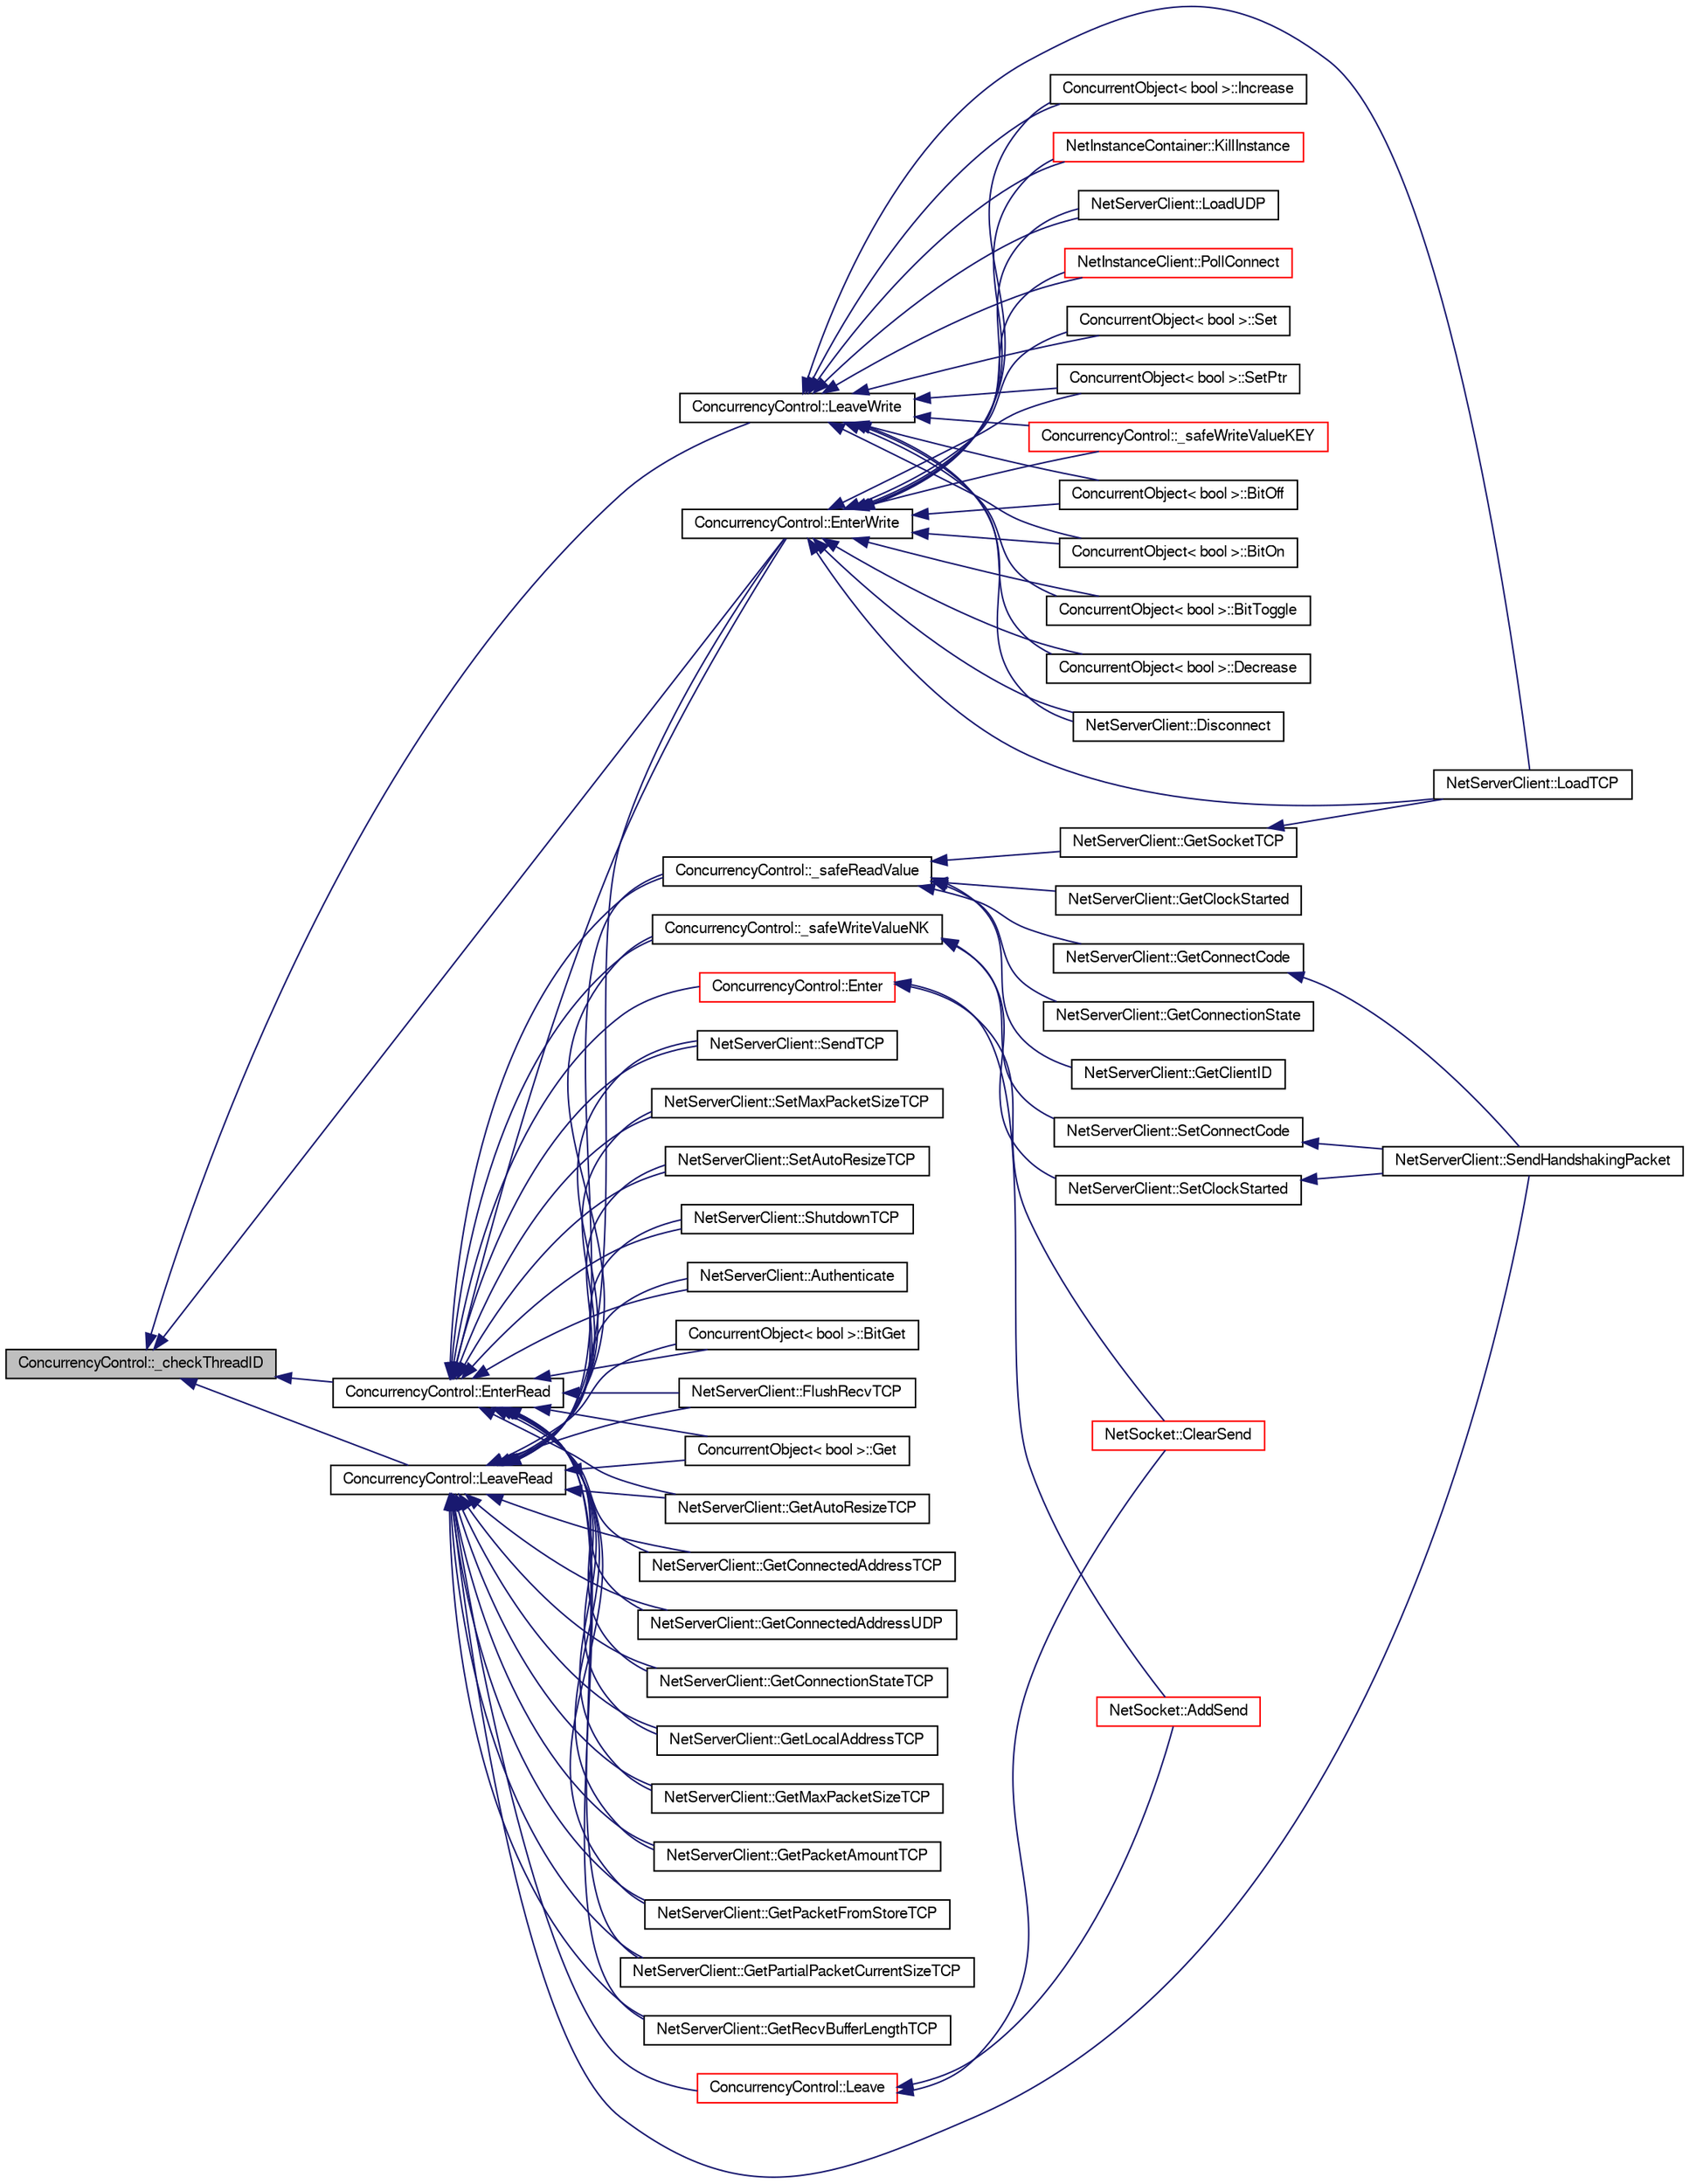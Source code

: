 digraph G
{
  edge [fontname="FreeSans",fontsize="10",labelfontname="FreeSans",labelfontsize="10"];
  node [fontname="FreeSans",fontsize="10",shape=record];
  rankdir=LR;
  Node1 [label="ConcurrencyControl::_checkThreadID",height=0.2,width=0.4,color="black", fillcolor="grey75", style="filled" fontcolor="black"];
  Node1 -> Node2 [dir=back,color="midnightblue",fontsize="10",style="solid",fontname="FreeSans"];
  Node2 [label="ConcurrencyControl::EnterRead",height=0.2,width=0.4,color="black", fillcolor="white", style="filled",URL="$class_concurrency_control.html#abe8b564fe7bc17347992097100ea9221"];
  Node2 -> Node3 [dir=back,color="midnightblue",fontsize="10",style="solid",fontname="FreeSans"];
  Node3 [label="ConcurrencyControl::_safeReadValue",height=0.2,width=0.4,color="black", fillcolor="white", style="filled",URL="$class_concurrency_control.html#aea8cce89075501d15fcd82c5cbf2d0f2"];
  Node3 -> Node4 [dir=back,color="midnightblue",fontsize="10",style="solid",fontname="FreeSans"];
  Node4 [label="NetServerClient::GetClientID",height=0.2,width=0.4,color="black", fillcolor="white", style="filled",URL="$class_net_server_client.html#af2e208a28992d47be4ffd012a99a504c"];
  Node3 -> Node5 [dir=back,color="midnightblue",fontsize="10",style="solid",fontname="FreeSans"];
  Node5 [label="NetServerClient::GetClockStarted",height=0.2,width=0.4,color="black", fillcolor="white", style="filled",URL="$class_net_server_client.html#ae3a112d1405446883b05c35da77017b4"];
  Node3 -> Node6 [dir=back,color="midnightblue",fontsize="10",style="solid",fontname="FreeSans"];
  Node6 [label="NetServerClient::GetConnectCode",height=0.2,width=0.4,color="black", fillcolor="white", style="filled",URL="$class_net_server_client.html#aeab5ec1683f5520b223af80e8479eadf"];
  Node6 -> Node7 [dir=back,color="midnightblue",fontsize="10",style="solid",fontname="FreeSans"];
  Node7 [label="NetServerClient::SendHandshakingPacket",height=0.2,width=0.4,color="black", fillcolor="white", style="filled",URL="$class_net_server_client.html#a3421b76c89bf79a2f8d6c9b7225aac45"];
  Node3 -> Node8 [dir=back,color="midnightblue",fontsize="10",style="solid",fontname="FreeSans"];
  Node8 [label="NetServerClient::GetConnectionState",height=0.2,width=0.4,color="black", fillcolor="white", style="filled",URL="$class_net_server_client.html#a290d2c06ef645d0360d1988c2cbce05d"];
  Node3 -> Node9 [dir=back,color="midnightblue",fontsize="10",style="solid",fontname="FreeSans"];
  Node9 [label="NetServerClient::GetSocketTCP",height=0.2,width=0.4,color="black", fillcolor="white", style="filled",URL="$class_net_server_client.html#a82abb7778608cf71cebe4f7d40c22a81"];
  Node9 -> Node10 [dir=back,color="midnightblue",fontsize="10",style="solid",fontname="FreeSans"];
  Node10 [label="NetServerClient::LoadTCP",height=0.2,width=0.4,color="black", fillcolor="white", style="filled",URL="$class_net_server_client.html#a5aaa25f40f4855a58754e916b6938618"];
  Node2 -> Node11 [dir=back,color="midnightblue",fontsize="10",style="solid",fontname="FreeSans"];
  Node11 [label="ConcurrencyControl::_safeWriteValueNK",height=0.2,width=0.4,color="black", fillcolor="white", style="filled",URL="$class_concurrency_control.html#a1aa0b57995a4b0fe3699f366d6fb89aa"];
  Node11 -> Node12 [dir=back,color="midnightblue",fontsize="10",style="solid",fontname="FreeSans"];
  Node12 [label="NetServerClient::SetClockStarted",height=0.2,width=0.4,color="black", fillcolor="white", style="filled",URL="$class_net_server_client.html#acab6215e11323f920e2d2aef409eab8c"];
  Node12 -> Node7 [dir=back,color="midnightblue",fontsize="10",style="solid",fontname="FreeSans"];
  Node11 -> Node13 [dir=back,color="midnightblue",fontsize="10",style="solid",fontname="FreeSans"];
  Node13 [label="NetServerClient::SetConnectCode",height=0.2,width=0.4,color="black", fillcolor="white", style="filled",URL="$class_net_server_client.html#aeb235f576e87ca64ac65f864b2290c69"];
  Node13 -> Node7 [dir=back,color="midnightblue",fontsize="10",style="solid",fontname="FreeSans"];
  Node2 -> Node14 [dir=back,color="midnightblue",fontsize="10",style="solid",fontname="FreeSans"];
  Node14 [label="NetServerClient::Authenticate",height=0.2,width=0.4,color="black", fillcolor="white", style="filled",URL="$class_net_server_client.html#a5158d698d26f27b37a2a831bc7d014f1"];
  Node2 -> Node15 [dir=back,color="midnightblue",fontsize="10",style="solid",fontname="FreeSans"];
  Node15 [label="ConcurrentObject\< bool \>::BitGet",height=0.2,width=0.4,color="black", fillcolor="white", style="filled",URL="$class_concurrent_object.html#af8eebcf4aa4267fa7f6d9b5f2e6d7aa5"];
  Node2 -> Node16 [dir=back,color="midnightblue",fontsize="10",style="solid",fontname="FreeSans"];
  Node16 [label="ConcurrencyControl::Enter",height=0.2,width=0.4,color="red", fillcolor="white", style="filled",URL="$class_concurrency_control.html#a65764399274f1fbf8240e197ce7bcac9"];
  Node16 -> Node17 [dir=back,color="midnightblue",fontsize="10",style="solid",fontname="FreeSans"];
  Node17 [label="NetSocket::AddSend",height=0.2,width=0.4,color="red", fillcolor="white", style="filled",URL="$class_net_socket.html#a84eea723ebe08ab09554c56a07d5411a"];
  Node16 -> Node18 [dir=back,color="midnightblue",fontsize="10",style="solid",fontname="FreeSans"];
  Node18 [label="NetSocket::ClearSend",height=0.2,width=0.4,color="red", fillcolor="white", style="filled",URL="$class_net_socket.html#aea9f9a2581f8f07a22a0d36d3bb23654"];
  Node2 -> Node19 [dir=back,color="midnightblue",fontsize="10",style="solid",fontname="FreeSans"];
  Node19 [label="ConcurrencyControl::EnterWrite",height=0.2,width=0.4,color="black", fillcolor="white", style="filled",URL="$class_concurrency_control.html#a7292dd695ea758303e403768d45b6fec"];
  Node19 -> Node20 [dir=back,color="midnightblue",fontsize="10",style="solid",fontname="FreeSans"];
  Node20 [label="ConcurrencyControl::_safeWriteValueKEY",height=0.2,width=0.4,color="red", fillcolor="white", style="filled",URL="$class_concurrency_control.html#acf4b74a0b483494542c178fa1aea9150"];
  Node19 -> Node21 [dir=back,color="midnightblue",fontsize="10",style="solid",fontname="FreeSans"];
  Node21 [label="ConcurrentObject\< bool \>::BitOff",height=0.2,width=0.4,color="black", fillcolor="white", style="filled",URL="$class_concurrent_object.html#a6a0609ce9574b6b1bf378ca00554f357"];
  Node19 -> Node22 [dir=back,color="midnightblue",fontsize="10",style="solid",fontname="FreeSans"];
  Node22 [label="ConcurrentObject\< bool \>::BitOn",height=0.2,width=0.4,color="black", fillcolor="white", style="filled",URL="$class_concurrent_object.html#a934a47f228a8825fe57cd50a6b78d54b"];
  Node19 -> Node23 [dir=back,color="midnightblue",fontsize="10",style="solid",fontname="FreeSans"];
  Node23 [label="ConcurrentObject\< bool \>::BitToggle",height=0.2,width=0.4,color="black", fillcolor="white", style="filled",URL="$class_concurrent_object.html#aa7cbbfa0cea86948150a2fbecd2a6bc7"];
  Node19 -> Node24 [dir=back,color="midnightblue",fontsize="10",style="solid",fontname="FreeSans"];
  Node24 [label="ConcurrentObject\< bool \>::Decrease",height=0.2,width=0.4,color="black", fillcolor="white", style="filled",URL="$class_concurrent_object.html#a3ed055e3ef9f8e2716f97d98e152479e"];
  Node19 -> Node25 [dir=back,color="midnightblue",fontsize="10",style="solid",fontname="FreeSans"];
  Node25 [label="NetServerClient::Disconnect",height=0.2,width=0.4,color="black", fillcolor="white", style="filled",URL="$class_net_server_client.html#ac20ed4d125f3ef186f74c1d18515a1b5"];
  Node19 -> Node26 [dir=back,color="midnightblue",fontsize="10",style="solid",fontname="FreeSans"];
  Node26 [label="ConcurrentObject\< bool \>::Increase",height=0.2,width=0.4,color="black", fillcolor="white", style="filled",URL="$class_concurrent_object.html#a17b6f5797cc1b2f02a78bc644d13ad97"];
  Node19 -> Node27 [dir=back,color="midnightblue",fontsize="10",style="solid",fontname="FreeSans"];
  Node27 [label="NetInstanceContainer::KillInstance",height=0.2,width=0.4,color="red", fillcolor="white", style="filled",URL="$class_net_instance_container.html#aabdcdb5c4081bac335749e00158511bc"];
  Node19 -> Node10 [dir=back,color="midnightblue",fontsize="10",style="solid",fontname="FreeSans"];
  Node19 -> Node28 [dir=back,color="midnightblue",fontsize="10",style="solid",fontname="FreeSans"];
  Node28 [label="NetServerClient::LoadUDP",height=0.2,width=0.4,color="black", fillcolor="white", style="filled",URL="$class_net_server_client.html#a158954049498675f094aec9912c13ef3"];
  Node19 -> Node29 [dir=back,color="midnightblue",fontsize="10",style="solid",fontname="FreeSans"];
  Node29 [label="NetInstanceClient::PollConnect",height=0.2,width=0.4,color="red", fillcolor="white", style="filled",URL="$class_net_instance_client.html#a9f96ef6d39ce2b6a23e3a1f7fa13599f"];
  Node19 -> Node30 [dir=back,color="midnightblue",fontsize="10",style="solid",fontname="FreeSans"];
  Node30 [label="ConcurrentObject\< bool \>::Set",height=0.2,width=0.4,color="black", fillcolor="white", style="filled",URL="$class_concurrent_object.html#a4f1186583a52ef522d3820b4a755fa82"];
  Node19 -> Node31 [dir=back,color="midnightblue",fontsize="10",style="solid",fontname="FreeSans"];
  Node31 [label="ConcurrentObject\< bool \>::SetPtr",height=0.2,width=0.4,color="black", fillcolor="white", style="filled",URL="$class_concurrent_object.html#ad10040c8e283c5c1b19c879c01e665a6"];
  Node2 -> Node32 [dir=back,color="midnightblue",fontsize="10",style="solid",fontname="FreeSans"];
  Node32 [label="NetServerClient::FlushRecvTCP",height=0.2,width=0.4,color="black", fillcolor="white", style="filled",URL="$class_net_server_client.html#a923aafb9896ff656dfe53e1345371217"];
  Node2 -> Node33 [dir=back,color="midnightblue",fontsize="10",style="solid",fontname="FreeSans"];
  Node33 [label="ConcurrentObject\< bool \>::Get",height=0.2,width=0.4,color="black", fillcolor="white", style="filled",URL="$class_concurrent_object.html#aaa6cd44b2a02973a3ca44136299a1c93"];
  Node2 -> Node34 [dir=back,color="midnightblue",fontsize="10",style="solid",fontname="FreeSans"];
  Node34 [label="NetServerClient::GetAutoResizeTCP",height=0.2,width=0.4,color="black", fillcolor="white", style="filled",URL="$class_net_server_client.html#a40f2aabf0db21f0e1bd0215df3ae5db6"];
  Node2 -> Node35 [dir=back,color="midnightblue",fontsize="10",style="solid",fontname="FreeSans"];
  Node35 [label="NetServerClient::GetConnectedAddressTCP",height=0.2,width=0.4,color="black", fillcolor="white", style="filled",URL="$class_net_server_client.html#a98e056bd6e53be959b6f34474e578140"];
  Node2 -> Node36 [dir=back,color="midnightblue",fontsize="10",style="solid",fontname="FreeSans"];
  Node36 [label="NetServerClient::GetConnectedAddressUDP",height=0.2,width=0.4,color="black", fillcolor="white", style="filled",URL="$class_net_server_client.html#a0eb66fe882657c6a8285bbc0a60bf9b1"];
  Node2 -> Node37 [dir=back,color="midnightblue",fontsize="10",style="solid",fontname="FreeSans"];
  Node37 [label="NetServerClient::GetConnectionStateTCP",height=0.2,width=0.4,color="black", fillcolor="white", style="filled",URL="$class_net_server_client.html#a27029d633c46a37bffea72a463d375e4"];
  Node2 -> Node38 [dir=back,color="midnightblue",fontsize="10",style="solid",fontname="FreeSans"];
  Node38 [label="NetServerClient::GetLocalAddressTCP",height=0.2,width=0.4,color="black", fillcolor="white", style="filled",URL="$class_net_server_client.html#a2ca3ba6e245c306577eb83c2b123cdb9"];
  Node2 -> Node39 [dir=back,color="midnightblue",fontsize="10",style="solid",fontname="FreeSans"];
  Node39 [label="NetServerClient::GetMaxPacketSizeTCP",height=0.2,width=0.4,color="black", fillcolor="white", style="filled",URL="$class_net_server_client.html#af3500ff67f3037d152808877774d5b09"];
  Node2 -> Node40 [dir=back,color="midnightblue",fontsize="10",style="solid",fontname="FreeSans"];
  Node40 [label="NetServerClient::GetPacketAmountTCP",height=0.2,width=0.4,color="black", fillcolor="white", style="filled",URL="$class_net_server_client.html#a69b7eb8d1e839c68895b4b1a5d94e8d9"];
  Node2 -> Node41 [dir=back,color="midnightblue",fontsize="10",style="solid",fontname="FreeSans"];
  Node41 [label="NetServerClient::GetPacketFromStoreTCP",height=0.2,width=0.4,color="black", fillcolor="white", style="filled",URL="$class_net_server_client.html#ad80262e767daf3a8ae38f981c6788fad"];
  Node2 -> Node42 [dir=back,color="midnightblue",fontsize="10",style="solid",fontname="FreeSans"];
  Node42 [label="NetServerClient::GetPartialPacketCurrentSizeTCP",height=0.2,width=0.4,color="black", fillcolor="white", style="filled",URL="$class_net_server_client.html#afa2f43be15d7f6629a8472524ded49d0"];
  Node2 -> Node43 [dir=back,color="midnightblue",fontsize="10",style="solid",fontname="FreeSans"];
  Node43 [label="NetServerClient::GetRecvBufferLengthTCP",height=0.2,width=0.4,color="black", fillcolor="white", style="filled",URL="$class_net_server_client.html#af87678a0d9fd87a92a1b441e5fbb3c09"];
  Node2 -> Node44 [dir=back,color="midnightblue",fontsize="10",style="solid",fontname="FreeSans"];
  Node44 [label="NetServerClient::SendTCP",height=0.2,width=0.4,color="black", fillcolor="white", style="filled",URL="$class_net_server_client.html#a335af4ba6d8a338319368efa5176e665"];
  Node2 -> Node45 [dir=back,color="midnightblue",fontsize="10",style="solid",fontname="FreeSans"];
  Node45 [label="NetServerClient::SetAutoResizeTCP",height=0.2,width=0.4,color="black", fillcolor="white", style="filled",URL="$class_net_server_client.html#a3a87468a375072450d75930040c5e9e2"];
  Node2 -> Node46 [dir=back,color="midnightblue",fontsize="10",style="solid",fontname="FreeSans"];
  Node46 [label="NetServerClient::SetMaxPacketSizeTCP",height=0.2,width=0.4,color="black", fillcolor="white", style="filled",URL="$class_net_server_client.html#a35ba265a5423b136556bde9b16b42354"];
  Node2 -> Node47 [dir=back,color="midnightblue",fontsize="10",style="solid",fontname="FreeSans"];
  Node47 [label="NetServerClient::ShutdownTCP",height=0.2,width=0.4,color="black", fillcolor="white", style="filled",URL="$class_net_server_client.html#aaeaf9e57ae29a7fcd3353ca7aa564423"];
  Node1 -> Node19 [dir=back,color="midnightblue",fontsize="10",style="solid",fontname="FreeSans"];
  Node1 -> Node48 [dir=back,color="midnightblue",fontsize="10",style="solid",fontname="FreeSans"];
  Node48 [label="ConcurrencyControl::LeaveRead",height=0.2,width=0.4,color="black", fillcolor="white", style="filled",URL="$class_concurrency_control.html#ab4c521c9021970df157fd9d8dd6b3964"];
  Node48 -> Node3 [dir=back,color="midnightblue",fontsize="10",style="solid",fontname="FreeSans"];
  Node48 -> Node11 [dir=back,color="midnightblue",fontsize="10",style="solid",fontname="FreeSans"];
  Node48 -> Node14 [dir=back,color="midnightblue",fontsize="10",style="solid",fontname="FreeSans"];
  Node48 -> Node15 [dir=back,color="midnightblue",fontsize="10",style="solid",fontname="FreeSans"];
  Node48 -> Node19 [dir=back,color="midnightblue",fontsize="10",style="solid",fontname="FreeSans"];
  Node48 -> Node32 [dir=back,color="midnightblue",fontsize="10",style="solid",fontname="FreeSans"];
  Node48 -> Node33 [dir=back,color="midnightblue",fontsize="10",style="solid",fontname="FreeSans"];
  Node48 -> Node34 [dir=back,color="midnightblue",fontsize="10",style="solid",fontname="FreeSans"];
  Node48 -> Node35 [dir=back,color="midnightblue",fontsize="10",style="solid",fontname="FreeSans"];
  Node48 -> Node36 [dir=back,color="midnightblue",fontsize="10",style="solid",fontname="FreeSans"];
  Node48 -> Node37 [dir=back,color="midnightblue",fontsize="10",style="solid",fontname="FreeSans"];
  Node48 -> Node38 [dir=back,color="midnightblue",fontsize="10",style="solid",fontname="FreeSans"];
  Node48 -> Node39 [dir=back,color="midnightblue",fontsize="10",style="solid",fontname="FreeSans"];
  Node48 -> Node40 [dir=back,color="midnightblue",fontsize="10",style="solid",fontname="FreeSans"];
  Node48 -> Node41 [dir=back,color="midnightblue",fontsize="10",style="solid",fontname="FreeSans"];
  Node48 -> Node42 [dir=back,color="midnightblue",fontsize="10",style="solid",fontname="FreeSans"];
  Node48 -> Node43 [dir=back,color="midnightblue",fontsize="10",style="solid",fontname="FreeSans"];
  Node48 -> Node49 [dir=back,color="midnightblue",fontsize="10",style="solid",fontname="FreeSans"];
  Node49 [label="ConcurrencyControl::Leave",height=0.2,width=0.4,color="red", fillcolor="white", style="filled",URL="$class_concurrency_control.html#af6e8c4984924cc080f753ea34c3a8806"];
  Node49 -> Node17 [dir=back,color="midnightblue",fontsize="10",style="solid",fontname="FreeSans"];
  Node49 -> Node18 [dir=back,color="midnightblue",fontsize="10",style="solid",fontname="FreeSans"];
  Node48 -> Node7 [dir=back,color="midnightblue",fontsize="10",style="solid",fontname="FreeSans"];
  Node48 -> Node44 [dir=back,color="midnightblue",fontsize="10",style="solid",fontname="FreeSans"];
  Node48 -> Node45 [dir=back,color="midnightblue",fontsize="10",style="solid",fontname="FreeSans"];
  Node48 -> Node46 [dir=back,color="midnightblue",fontsize="10",style="solid",fontname="FreeSans"];
  Node48 -> Node47 [dir=back,color="midnightblue",fontsize="10",style="solid",fontname="FreeSans"];
  Node1 -> Node50 [dir=back,color="midnightblue",fontsize="10",style="solid",fontname="FreeSans"];
  Node50 [label="ConcurrencyControl::LeaveWrite",height=0.2,width=0.4,color="black", fillcolor="white", style="filled",URL="$class_concurrency_control.html#affb976695235b638f7dd3b5ed87fadda"];
  Node50 -> Node20 [dir=back,color="midnightblue",fontsize="10",style="solid",fontname="FreeSans"];
  Node50 -> Node21 [dir=back,color="midnightblue",fontsize="10",style="solid",fontname="FreeSans"];
  Node50 -> Node22 [dir=back,color="midnightblue",fontsize="10",style="solid",fontname="FreeSans"];
  Node50 -> Node23 [dir=back,color="midnightblue",fontsize="10",style="solid",fontname="FreeSans"];
  Node50 -> Node24 [dir=back,color="midnightblue",fontsize="10",style="solid",fontname="FreeSans"];
  Node50 -> Node25 [dir=back,color="midnightblue",fontsize="10",style="solid",fontname="FreeSans"];
  Node50 -> Node26 [dir=back,color="midnightblue",fontsize="10",style="solid",fontname="FreeSans"];
  Node50 -> Node27 [dir=back,color="midnightblue",fontsize="10",style="solid",fontname="FreeSans"];
  Node50 -> Node10 [dir=back,color="midnightblue",fontsize="10",style="solid",fontname="FreeSans"];
  Node50 -> Node28 [dir=back,color="midnightblue",fontsize="10",style="solid",fontname="FreeSans"];
  Node50 -> Node29 [dir=back,color="midnightblue",fontsize="10",style="solid",fontname="FreeSans"];
  Node50 -> Node30 [dir=back,color="midnightblue",fontsize="10",style="solid",fontname="FreeSans"];
  Node50 -> Node31 [dir=back,color="midnightblue",fontsize="10",style="solid",fontname="FreeSans"];
}
